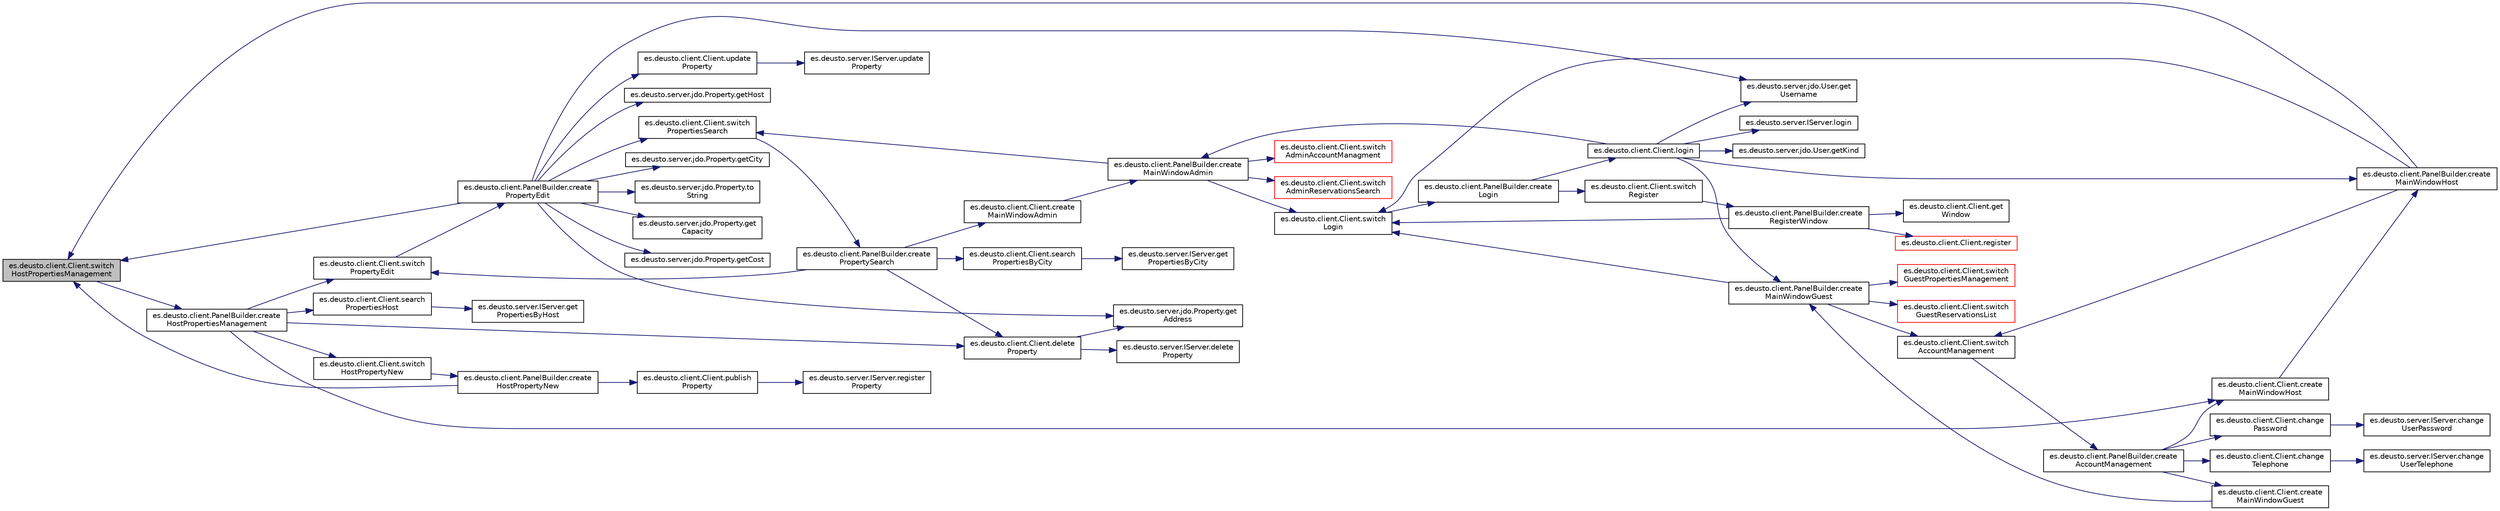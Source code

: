 digraph "es.deusto.client.Client.switchHostPropertiesManagement"
{
 // LATEX_PDF_SIZE
  edge [fontname="Helvetica",fontsize="10",labelfontname="Helvetica",labelfontsize="10"];
  node [fontname="Helvetica",fontsize="10",shape=record];
  rankdir="LR";
  Node2089 [label="es.deusto.client.Client.switch\lHostPropertiesManagement",height=0.2,width=0.4,color="black", fillcolor="grey75", style="filled", fontcolor="black",tooltip=" "];
  Node2089 -> Node2090 [color="midnightblue",fontsize="10",style="solid",fontname="Helvetica"];
  Node2090 [label="es.deusto.client.PanelBuilder.create\lHostPropertiesManagement",height=0.2,width=0.4,color="black", fillcolor="white", style="filled",URL="$classes_1_1deusto_1_1client_1_1_panel_builder.html#a163a405546ee36aa7ce547c754b17844",tooltip=" "];
  Node2090 -> Node2091 [color="midnightblue",fontsize="10",style="solid",fontname="Helvetica"];
  Node2091 [label="es.deusto.client.Client.search\lPropertiesHost",height=0.2,width=0.4,color="black", fillcolor="white", style="filled",URL="$classes_1_1deusto_1_1client_1_1_client.html#a2aef79610dd4a7267fcd58f2e16e8a7a",tooltip=" "];
  Node2091 -> Node2092 [color="midnightblue",fontsize="10",style="solid",fontname="Helvetica"];
  Node2092 [label="es.deusto.server.IServer.get\lPropertiesByHost",height=0.2,width=0.4,color="black", fillcolor="white", style="filled",URL="$interfacees_1_1deusto_1_1server_1_1_i_server.html#a7030a745989ac1ba7ce2493e6bb69992",tooltip=" "];
  Node2090 -> Node2093 [color="midnightblue",fontsize="10",style="solid",fontname="Helvetica"];
  Node2093 [label="es.deusto.client.Client.delete\lProperty",height=0.2,width=0.4,color="black", fillcolor="white", style="filled",URL="$classes_1_1deusto_1_1client_1_1_client.html#a6173ae3d7f6aa82a2f6b68349677b5e5",tooltip=" "];
  Node2093 -> Node2094 [color="midnightblue",fontsize="10",style="solid",fontname="Helvetica"];
  Node2094 [label="es.deusto.server.IServer.delete\lProperty",height=0.2,width=0.4,color="black", fillcolor="white", style="filled",URL="$interfacees_1_1deusto_1_1server_1_1_i_server.html#a1ce4ff9676e7b397b721e8414f6ca7b7",tooltip=" "];
  Node2093 -> Node2095 [color="midnightblue",fontsize="10",style="solid",fontname="Helvetica"];
  Node2095 [label="es.deusto.server.jdo.Property.get\lAddress",height=0.2,width=0.4,color="black", fillcolor="white", style="filled",URL="$classes_1_1deusto_1_1server_1_1jdo_1_1_property.html#a4a9554abeb32ae08e921626a37957743",tooltip=" "];
  Node2090 -> Node2096 [color="midnightblue",fontsize="10",style="solid",fontname="Helvetica"];
  Node2096 [label="es.deusto.client.Client.switch\lPropertyEdit",height=0.2,width=0.4,color="black", fillcolor="white", style="filled",URL="$classes_1_1deusto_1_1client_1_1_client.html#a5dd6469d4428fe705fce4087aa386602",tooltip=" "];
  Node2096 -> Node2097 [color="midnightblue",fontsize="10",style="solid",fontname="Helvetica"];
  Node2097 [label="es.deusto.client.PanelBuilder.create\lPropertyEdit",height=0.2,width=0.4,color="black", fillcolor="white", style="filled",URL="$classes_1_1deusto_1_1client_1_1_panel_builder.html#aeaa0ead483ff83c6a51a96eddaa8795a",tooltip=" "];
  Node2097 -> Node2095 [color="midnightblue",fontsize="10",style="solid",fontname="Helvetica"];
  Node2097 -> Node2098 [color="midnightblue",fontsize="10",style="solid",fontname="Helvetica"];
  Node2098 [label="es.deusto.server.jdo.Property.getCity",height=0.2,width=0.4,color="black", fillcolor="white", style="filled",URL="$classes_1_1deusto_1_1server_1_1jdo_1_1_property.html#a3603b6fd2ef63589fa9e27a96f51fa3c",tooltip=" "];
  Node2097 -> Node2099 [color="midnightblue",fontsize="10",style="solid",fontname="Helvetica"];
  Node2099 [label="es.deusto.server.jdo.Property.to\lString",height=0.2,width=0.4,color="black", fillcolor="white", style="filled",URL="$classes_1_1deusto_1_1server_1_1jdo_1_1_property.html#a3d94f84f2fcd52a7c9ab7699f190b045",tooltip=" "];
  Node2097 -> Node2100 [color="midnightblue",fontsize="10",style="solid",fontname="Helvetica"];
  Node2100 [label="es.deusto.server.jdo.Property.get\lCapacity",height=0.2,width=0.4,color="black", fillcolor="white", style="filled",URL="$classes_1_1deusto_1_1server_1_1jdo_1_1_property.html#a274d5fb1241620edfea62925f5563b6b",tooltip=" "];
  Node2097 -> Node2101 [color="midnightblue",fontsize="10",style="solid",fontname="Helvetica"];
  Node2101 [label="es.deusto.server.jdo.Property.getCost",height=0.2,width=0.4,color="black", fillcolor="white", style="filled",URL="$classes_1_1deusto_1_1server_1_1jdo_1_1_property.html#abfcf28d941edd99019b1c192bd97ffce",tooltip=" "];
  Node2097 -> Node2102 [color="midnightblue",fontsize="10",style="solid",fontname="Helvetica"];
  Node2102 [label="es.deusto.client.Client.switch\lPropertiesSearch",height=0.2,width=0.4,color="black", fillcolor="white", style="filled",URL="$classes_1_1deusto_1_1client_1_1_client.html#af87b7fcbe691ef0a31dbc6849a037415",tooltip=" "];
  Node2102 -> Node2103 [color="midnightblue",fontsize="10",style="solid",fontname="Helvetica"];
  Node2103 [label="es.deusto.client.PanelBuilder.create\lPropertySearch",height=0.2,width=0.4,color="black", fillcolor="white", style="filled",URL="$classes_1_1deusto_1_1client_1_1_panel_builder.html#a96fdce41db963997c711d646563c69e0",tooltip=" "];
  Node2103 -> Node2104 [color="midnightblue",fontsize="10",style="solid",fontname="Helvetica"];
  Node2104 [label="es.deusto.client.Client.search\lPropertiesByCity",height=0.2,width=0.4,color="black", fillcolor="white", style="filled",URL="$classes_1_1deusto_1_1client_1_1_client.html#a2d9b5c673ef56bd5662e8dd4a66d9fc6",tooltip=" "];
  Node2104 -> Node2105 [color="midnightblue",fontsize="10",style="solid",fontname="Helvetica"];
  Node2105 [label="es.deusto.server.IServer.get\lPropertiesByCity",height=0.2,width=0.4,color="black", fillcolor="white", style="filled",URL="$interfacees_1_1deusto_1_1server_1_1_i_server.html#a0790432014b61ed1a65b70c8065f3112",tooltip=" "];
  Node2103 -> Node2093 [color="midnightblue",fontsize="10",style="solid",fontname="Helvetica"];
  Node2103 -> Node2096 [color="midnightblue",fontsize="10",style="solid",fontname="Helvetica"];
  Node2103 -> Node2106 [color="midnightblue",fontsize="10",style="solid",fontname="Helvetica"];
  Node2106 [label="es.deusto.client.Client.create\lMainWindowAdmin",height=0.2,width=0.4,color="black", fillcolor="white", style="filled",URL="$classes_1_1deusto_1_1client_1_1_client.html#a1628f28a7a5758510ccb6a4d1fa697a9",tooltip=" "];
  Node2106 -> Node2107 [color="midnightblue",fontsize="10",style="solid",fontname="Helvetica"];
  Node2107 [label="es.deusto.client.PanelBuilder.create\lMainWindowAdmin",height=0.2,width=0.4,color="black", fillcolor="white", style="filled",URL="$classes_1_1deusto_1_1client_1_1_panel_builder.html#a32b7942177958f07263535d6d255556b",tooltip=" "];
  Node2107 -> Node2102 [color="midnightblue",fontsize="10",style="solid",fontname="Helvetica"];
  Node2107 -> Node2108 [color="midnightblue",fontsize="10",style="solid",fontname="Helvetica"];
  Node2108 [label="es.deusto.client.Client.switch\lAdminAccountManagment",height=0.2,width=0.4,color="red", fillcolor="white", style="filled",URL="$classes_1_1deusto_1_1client_1_1_client.html#a2f806363c591a46a42ca419df7ce4ef0",tooltip=" "];
  Node2107 -> Node2127 [color="midnightblue",fontsize="10",style="solid",fontname="Helvetica"];
  Node2127 [label="es.deusto.client.Client.switch\lAdminReservationsSearch",height=0.2,width=0.4,color="red", fillcolor="white", style="filled",URL="$classes_1_1deusto_1_1client_1_1_client.html#a64110a92c5026cc2c23c1989d86164fd",tooltip=" "];
  Node2107 -> Node2156 [color="midnightblue",fontsize="10",style="solid",fontname="Helvetica"];
  Node2156 [label="es.deusto.client.Client.switch\lLogin",height=0.2,width=0.4,color="black", fillcolor="white", style="filled",URL="$classes_1_1deusto_1_1client_1_1_client.html#a3649bfd0f4c5465aa12412473082b4a7",tooltip=" "];
  Node2156 -> Node2157 [color="midnightblue",fontsize="10",style="solid",fontname="Helvetica"];
  Node2157 [label="es.deusto.client.PanelBuilder.create\lLogin",height=0.2,width=0.4,color="black", fillcolor="white", style="filled",URL="$classes_1_1deusto_1_1client_1_1_panel_builder.html#a1922794e0ef78f689031499da33f495b",tooltip=" "];
  Node2157 -> Node2158 [color="midnightblue",fontsize="10",style="solid",fontname="Helvetica"];
  Node2158 [label="es.deusto.client.Client.login",height=0.2,width=0.4,color="black", fillcolor="white", style="filled",URL="$classes_1_1deusto_1_1client_1_1_client.html#a5c063d0b51ad320c92aa4d2525d67249",tooltip=" "];
  Node2158 -> Node2159 [color="midnightblue",fontsize="10",style="solid",fontname="Helvetica"];
  Node2159 [label="es.deusto.server.IServer.login",height=0.2,width=0.4,color="black", fillcolor="white", style="filled",URL="$interfacees_1_1deusto_1_1server_1_1_i_server.html#aa89ccd6b34a4dd2bfbd0890b6e5f415b",tooltip=" "];
  Node2158 -> Node2120 [color="midnightblue",fontsize="10",style="solid",fontname="Helvetica"];
  Node2120 [label="es.deusto.server.jdo.User.getKind",height=0.2,width=0.4,color="black", fillcolor="white", style="filled",URL="$classes_1_1deusto_1_1server_1_1jdo_1_1_user.html#a2b769384f6af11b3364933e0843944ed",tooltip=" "];
  Node2158 -> Node2107 [color="midnightblue",fontsize="10",style="solid",fontname="Helvetica"];
  Node2158 -> Node2114 [color="midnightblue",fontsize="10",style="solid",fontname="Helvetica"];
  Node2114 [label="es.deusto.server.jdo.User.get\lUsername",height=0.2,width=0.4,color="black", fillcolor="white", style="filled",URL="$classes_1_1deusto_1_1server_1_1jdo_1_1_user.html#a40c65b004382179a33a463bcbb950dd3",tooltip=" "];
  Node2158 -> Node2155 [color="midnightblue",fontsize="10",style="solid",fontname="Helvetica"];
  Node2155 [label="es.deusto.client.PanelBuilder.create\lMainWindowHost",height=0.2,width=0.4,color="black", fillcolor="white", style="filled",URL="$classes_1_1deusto_1_1client_1_1_panel_builder.html#a0d8f1d6c73010786f5b1765fdc490e4b",tooltip=" "];
  Node2155 -> Node2089 [color="midnightblue",fontsize="10",style="solid",fontname="Helvetica"];
  Node2155 -> Node2152 [color="midnightblue",fontsize="10",style="solid",fontname="Helvetica"];
  Node2152 [label="es.deusto.client.Client.switch\lAccountManagement",height=0.2,width=0.4,color="black", fillcolor="white", style="filled",URL="$classes_1_1deusto_1_1client_1_1_client.html#af82d1b484aaaa288d5e6efc2723fa9bd",tooltip=" "];
  Node2152 -> Node2153 [color="midnightblue",fontsize="10",style="solid",fontname="Helvetica"];
  Node2153 [label="es.deusto.client.PanelBuilder.create\lAccountManagement",height=0.2,width=0.4,color="black", fillcolor="white", style="filled",URL="$classes_1_1deusto_1_1client_1_1_panel_builder.html#aa51d5dd53cd9147ffc99d4b9c5c3026d",tooltip=" "];
  Node2153 -> Node2143 [color="midnightblue",fontsize="10",style="solid",fontname="Helvetica"];
  Node2143 [label="es.deusto.client.Client.create\lMainWindowGuest",height=0.2,width=0.4,color="black", fillcolor="white", style="filled",URL="$classes_1_1deusto_1_1client_1_1_client.html#ade35c639554c770d3c2494e98c8ecb5c",tooltip=" "];
  Node2143 -> Node2144 [color="midnightblue",fontsize="10",style="solid",fontname="Helvetica"];
  Node2144 [label="es.deusto.client.PanelBuilder.create\lMainWindowGuest",height=0.2,width=0.4,color="black", fillcolor="white", style="filled",URL="$classes_1_1deusto_1_1client_1_1_panel_builder.html#a8969744356db218b0c7ec2131856433d",tooltip=" "];
  Node2144 -> Node2145 [color="midnightblue",fontsize="10",style="solid",fontname="Helvetica"];
  Node2145 [label="es.deusto.client.Client.switch\lGuestPropertiesManagement",height=0.2,width=0.4,color="red", fillcolor="white", style="filled",URL="$classes_1_1deusto_1_1client_1_1_client.html#afd4978131a2d9f94f8a65f4fc2641235",tooltip=" "];
  Node2144 -> Node2152 [color="midnightblue",fontsize="10",style="solid",fontname="Helvetica"];
  Node2144 -> Node2139 [color="midnightblue",fontsize="10",style="solid",fontname="Helvetica"];
  Node2139 [label="es.deusto.client.Client.switch\lGuestReservationsList",height=0.2,width=0.4,color="red", fillcolor="white", style="filled",URL="$classes_1_1deusto_1_1client_1_1_client.html#abe4b00051f82e6fcf26c236b711cdf15",tooltip=" "];
  Node2144 -> Node2156 [color="midnightblue",fontsize="10",style="solid",fontname="Helvetica"];
  Node2153 -> Node2154 [color="midnightblue",fontsize="10",style="solid",fontname="Helvetica"];
  Node2154 [label="es.deusto.client.Client.create\lMainWindowHost",height=0.2,width=0.4,color="black", fillcolor="white", style="filled",URL="$classes_1_1deusto_1_1client_1_1_client.html#afd0e78bff5570acbd1f8b06893d3a078",tooltip=" "];
  Node2154 -> Node2155 [color="midnightblue",fontsize="10",style="solid",fontname="Helvetica"];
  Node2153 -> Node2164 [color="midnightblue",fontsize="10",style="solid",fontname="Helvetica"];
  Node2164 [label="es.deusto.client.Client.change\lPassword",height=0.2,width=0.4,color="black", fillcolor="white", style="filled",URL="$classes_1_1deusto_1_1client_1_1_client.html#a7740d0de7d7660d4fe79b77e7b8e97a4",tooltip=" "];
  Node2164 -> Node2165 [color="midnightblue",fontsize="10",style="solid",fontname="Helvetica"];
  Node2165 [label="es.deusto.server.IServer.change\lUserPassword",height=0.2,width=0.4,color="black", fillcolor="white", style="filled",URL="$interfacees_1_1deusto_1_1server_1_1_i_server.html#a16bc081b87078110542578ffb7943fe4",tooltip=" "];
  Node2153 -> Node2166 [color="midnightblue",fontsize="10",style="solid",fontname="Helvetica"];
  Node2166 [label="es.deusto.client.Client.change\lTelephone",height=0.2,width=0.4,color="black", fillcolor="white", style="filled",URL="$classes_1_1deusto_1_1client_1_1_client.html#a6b96887d5043449dbb447031ab8c7c78",tooltip=" "];
  Node2166 -> Node2167 [color="midnightblue",fontsize="10",style="solid",fontname="Helvetica"];
  Node2167 [label="es.deusto.server.IServer.change\lUserTelephone",height=0.2,width=0.4,color="black", fillcolor="white", style="filled",URL="$interfacees_1_1deusto_1_1server_1_1_i_server.html#adb55ca52a8379492ff95680e8ac55019",tooltip=" "];
  Node2155 -> Node2156 [color="midnightblue",fontsize="10",style="solid",fontname="Helvetica"];
  Node2158 -> Node2144 [color="midnightblue",fontsize="10",style="solid",fontname="Helvetica"];
  Node2157 -> Node2160 [color="midnightblue",fontsize="10",style="solid",fontname="Helvetica"];
  Node2160 [label="es.deusto.client.Client.switch\lRegister",height=0.2,width=0.4,color="black", fillcolor="white", style="filled",URL="$classes_1_1deusto_1_1client_1_1_client.html#a4d905b598ea8ff38f06e9a12b81dcab2",tooltip=" "];
  Node2160 -> Node2161 [color="midnightblue",fontsize="10",style="solid",fontname="Helvetica"];
  Node2161 [label="es.deusto.client.PanelBuilder.create\lRegisterWindow",height=0.2,width=0.4,color="black", fillcolor="white", style="filled",URL="$classes_1_1deusto_1_1client_1_1_panel_builder.html#abb0748521d51c1dcdcdd548f487ef72b",tooltip=" "];
  Node2161 -> Node2156 [color="midnightblue",fontsize="10",style="solid",fontname="Helvetica"];
  Node2161 -> Node2162 [color="midnightblue",fontsize="10",style="solid",fontname="Helvetica"];
  Node2162 [label="es.deusto.client.Client.register",height=0.2,width=0.4,color="red", fillcolor="white", style="filled",URL="$classes_1_1deusto_1_1client_1_1_client.html#a599907253036c996135e9746eb52720d",tooltip=" "];
  Node2161 -> Node2125 [color="midnightblue",fontsize="10",style="solid",fontname="Helvetica"];
  Node2125 [label="es.deusto.client.Client.get\lWindow",height=0.2,width=0.4,color="black", fillcolor="white", style="filled",URL="$classes_1_1deusto_1_1client_1_1_client.html#aa8a6979cc8ca9cf6cdc84471dca759c7",tooltip=" "];
  Node2097 -> Node2089 [color="midnightblue",fontsize="10",style="solid",fontname="Helvetica"];
  Node2097 -> Node2170 [color="midnightblue",fontsize="10",style="solid",fontname="Helvetica"];
  Node2170 [label="es.deusto.server.jdo.Property.getHost",height=0.2,width=0.4,color="black", fillcolor="white", style="filled",URL="$classes_1_1deusto_1_1server_1_1jdo_1_1_property.html#af3138509590c35677327a5f4f698f020",tooltip=" "];
  Node2097 -> Node2114 [color="midnightblue",fontsize="10",style="solid",fontname="Helvetica"];
  Node2097 -> Node2171 [color="midnightblue",fontsize="10",style="solid",fontname="Helvetica"];
  Node2171 [label="es.deusto.client.Client.update\lProperty",height=0.2,width=0.4,color="black", fillcolor="white", style="filled",URL="$classes_1_1deusto_1_1client_1_1_client.html#a3fd3063938cffa56972e1f5a47bed6a3",tooltip=" "];
  Node2171 -> Node2172 [color="midnightblue",fontsize="10",style="solid",fontname="Helvetica"];
  Node2172 [label="es.deusto.server.IServer.update\lProperty",height=0.2,width=0.4,color="black", fillcolor="white", style="filled",URL="$interfacees_1_1deusto_1_1server_1_1_i_server.html#ac7b24a063ff2f4e051960cd18addd693",tooltip=" "];
  Node2090 -> Node2173 [color="midnightblue",fontsize="10",style="solid",fontname="Helvetica"];
  Node2173 [label="es.deusto.client.Client.switch\lHostPropertyNew",height=0.2,width=0.4,color="black", fillcolor="white", style="filled",URL="$classes_1_1deusto_1_1client_1_1_client.html#a0796863f65c9c5e8857b3b129802358e",tooltip=" "];
  Node2173 -> Node2174 [color="midnightblue",fontsize="10",style="solid",fontname="Helvetica"];
  Node2174 [label="es.deusto.client.PanelBuilder.create\lHostPropertyNew",height=0.2,width=0.4,color="black", fillcolor="white", style="filled",URL="$classes_1_1deusto_1_1client_1_1_panel_builder.html#a5211ab6dedb849c374d7816f5071109c",tooltip=" "];
  Node2174 -> Node2089 [color="midnightblue",fontsize="10",style="solid",fontname="Helvetica"];
  Node2174 -> Node2175 [color="midnightblue",fontsize="10",style="solid",fontname="Helvetica"];
  Node2175 [label="es.deusto.client.Client.publish\lProperty",height=0.2,width=0.4,color="black", fillcolor="white", style="filled",URL="$classes_1_1deusto_1_1client_1_1_client.html#a91e3630a46acad395cdd2bba43a516bb",tooltip=" "];
  Node2175 -> Node2176 [color="midnightblue",fontsize="10",style="solid",fontname="Helvetica"];
  Node2176 [label="es.deusto.server.IServer.register\lProperty",height=0.2,width=0.4,color="black", fillcolor="white", style="filled",URL="$interfacees_1_1deusto_1_1server_1_1_i_server.html#ae39f8a1b58186166d44099a757057b38",tooltip=" "];
  Node2090 -> Node2154 [color="midnightblue",fontsize="10",style="solid",fontname="Helvetica"];
}
